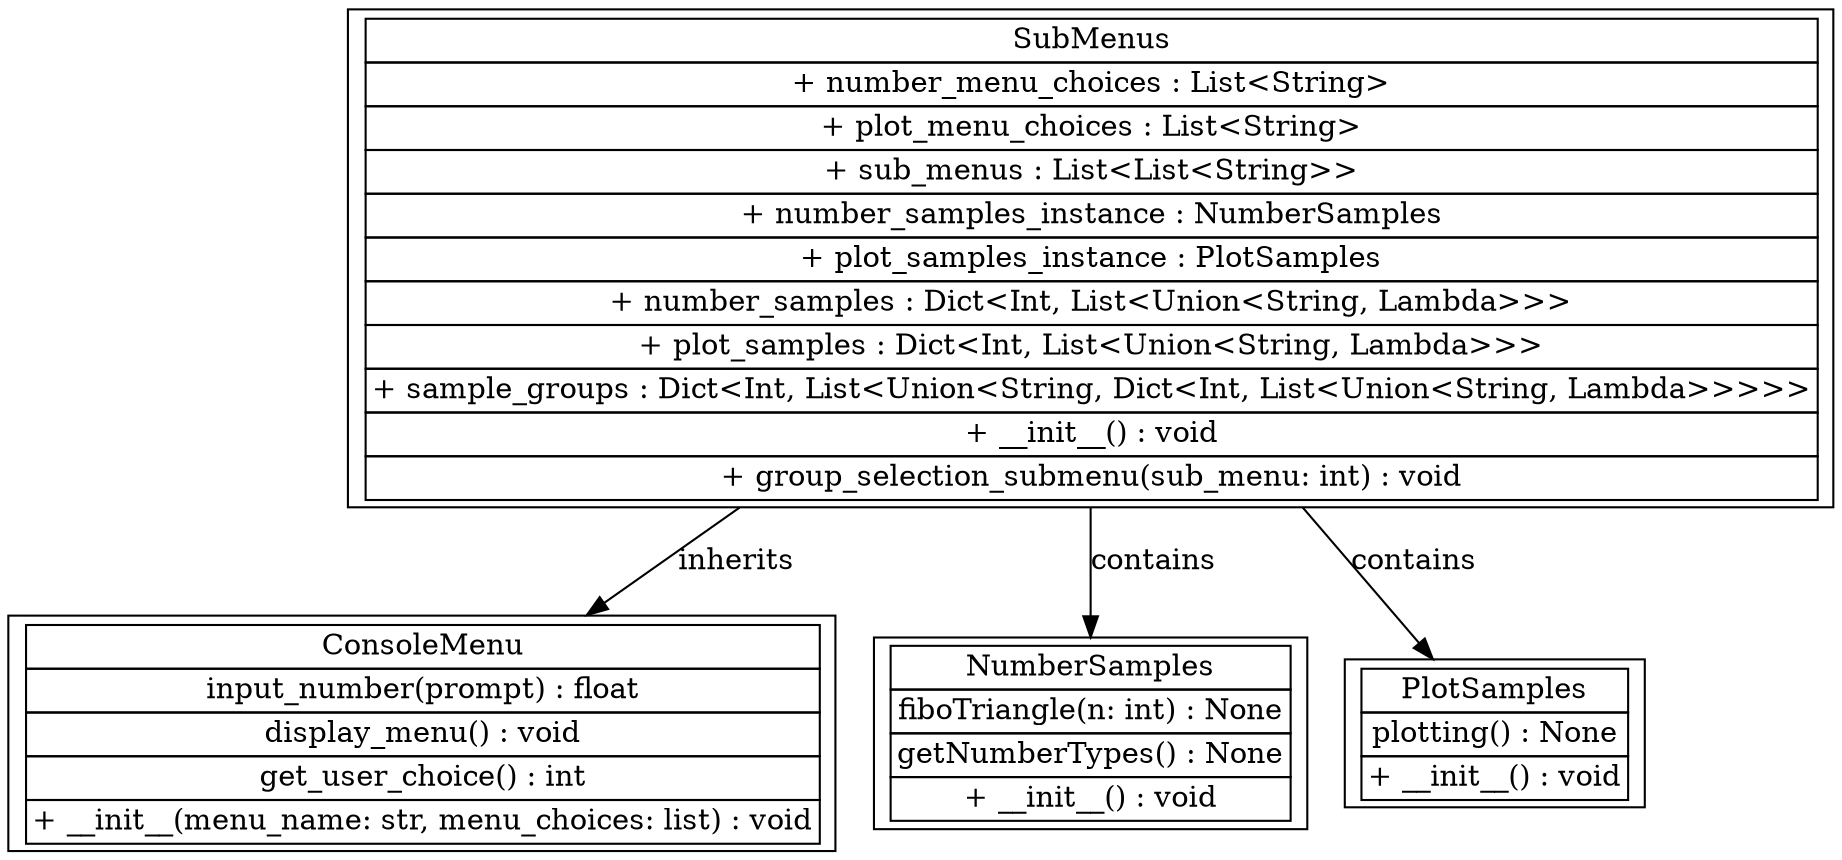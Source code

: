 digraph G {
    node [shape=record, style="filled", fillcolor="#ffffff"]

   SubMenus [
    label=<
        <table border="0" cellborder="1" cellspacing="0">
            <tr><td>SubMenus</td></tr>
            <tr><td>+ number_menu_choices : List&lt;String&gt;</td></tr>
            <tr><td>+ plot_menu_choices : List&lt;String&gt;</td></tr>
            <tr><td>+ sub_menus : List&lt;List&lt;String&gt;&gt;</td></tr>
            <tr><td>+ number_samples_instance : NumberSamples</td></tr>
            <tr><td>+ plot_samples_instance : PlotSamples</td></tr>
            <tr><td>+ number_samples : Dict&lt;Int, List&lt;Union&lt;String, Lambda&gt;&gt;&gt;</td></tr>
            <tr><td>+ plot_samples : Dict&lt;Int, List&lt;Union&lt;String, Lambda&gt;&gt;&gt;</td></tr>
            <tr><td>+ sample_groups : Dict&lt;Int, List&lt;Union&lt;String, Dict&lt;Int, List&lt;Union&lt;String, Lambda&gt;&gt;&gt;&gt;&gt;</td></tr>
            <tr><td>+ __init__() : void</td></tr>
            <tr><td>+ group_selection_submenu(sub_menu: int) : void</td></tr>
        </table>
    >
  ];



  ConsoleMenu [
    label=<
        <table border="0" cellborder="1" cellspacing="0">
            <tr><td>ConsoleMenu</td></tr>
            <tr><td>input_number(prompt) : float</td></tr>
            <tr><td>display_menu() : void</td></tr>
            <tr><td>get_user_choice() : int</td></tr>
            <tr><td>+ __init__(menu_name: str, menu_choices: list) : void</td></tr>
        </table>
    >
  ];

  NumberSamples [
    label=<
        <table border="0" cellborder="1" cellspacing="0">
            <tr><td>NumberSamples</td></tr>
            <tr><td>fiboTriangle(n: int) : None</td></tr>
            <tr><td>getNumberTypes() : None</td></tr>
            <tr><td>+ __init__() : void</td></tr>
        </table>
    >
  ];

  PlotSamples [
    label=<
        <table border="0" cellborder="1" cellspacing="0">
            <tr><td>PlotSamples</td></tr>
            <tr><td>plotting() : None</td></tr>
            <tr><td>+ __init__() : void</td></tr>
        </table>
    >
  ];

  SubMenus -> ConsoleMenu [label="inherits"];
  SubMenus -> NumberSamples [label="contains"];
  SubMenus -> PlotSamples [label="contains"];
}
